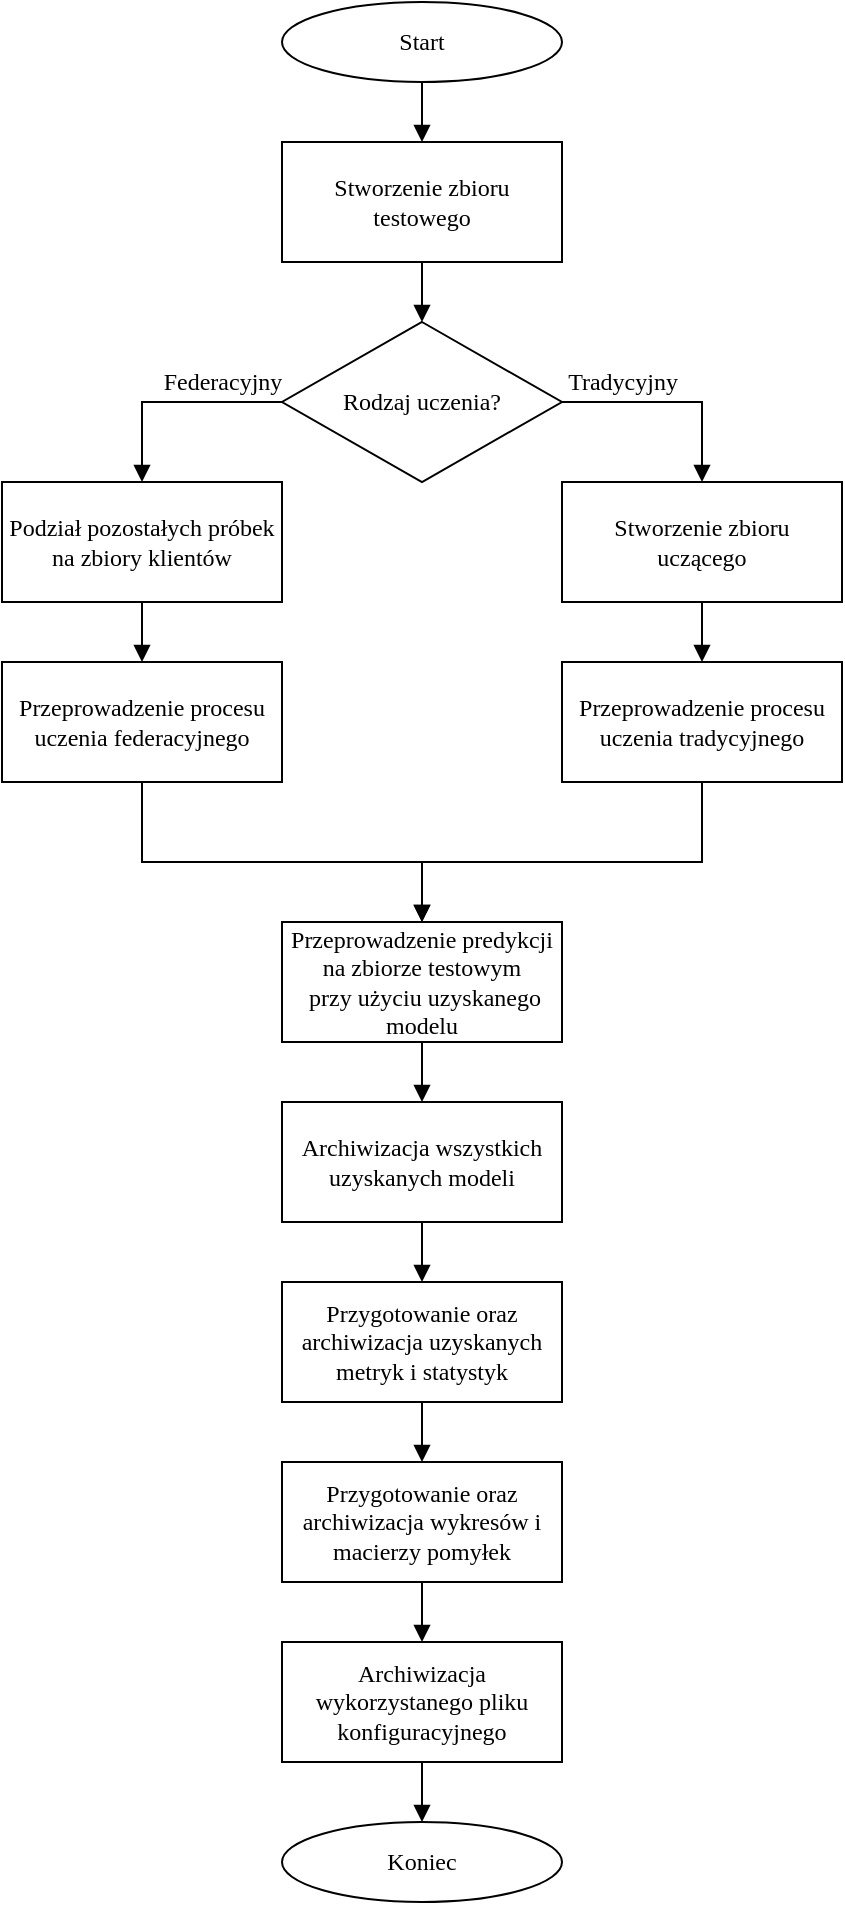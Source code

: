 <mxfile version="20.3.0" type="device"><diagram id="IKlAX0XOfTtJyxSx3uCb" name="Strona-1"><mxGraphModel dx="2066" dy="1131" grid="1" gridSize="10" guides="1" tooltips="1" connect="1" arrows="1" fold="1" page="1" pageScale="1" pageWidth="827" pageHeight="1169" math="0" shadow="0"><root><mxCell id="0"/><mxCell id="1" parent="0"/><mxCell id="I8MPHTsnehs0AhjHcAbh-18" style="edgeStyle=orthogonalEdgeStyle;rounded=0;orthogonalLoop=1;jettySize=auto;html=1;exitX=0.5;exitY=1;exitDx=0;exitDy=0;entryX=0.5;entryY=0;entryDx=0;entryDy=0;fontFamily=Times New Roman;endArrow=block;endFill=1;" edge="1" parent="1" source="I8MPHTsnehs0AhjHcAbh-2" target="I8MPHTsnehs0AhjHcAbh-4"><mxGeometry relative="1" as="geometry"/></mxCell><mxCell id="I8MPHTsnehs0AhjHcAbh-2" value="&lt;font face=&quot;Times New Roman&quot;&gt;Start&lt;/font&gt;" style="ellipse;whiteSpace=wrap;html=1;" vertex="1" parent="1"><mxGeometry x="300" y="80" width="140" height="40" as="geometry"/></mxCell><mxCell id="I8MPHTsnehs0AhjHcAbh-19" style="edgeStyle=orthogonalEdgeStyle;rounded=0;orthogonalLoop=1;jettySize=auto;html=1;exitX=0.5;exitY=1;exitDx=0;exitDy=0;entryX=0.5;entryY=0;entryDx=0;entryDy=0;fontFamily=Times New Roman;endArrow=block;endFill=1;" edge="1" parent="1" source="I8MPHTsnehs0AhjHcAbh-4" target="I8MPHTsnehs0AhjHcAbh-5"><mxGeometry relative="1" as="geometry"/></mxCell><mxCell id="I8MPHTsnehs0AhjHcAbh-4" value="Stworzenie zbioru testowego" style="rounded=0;whiteSpace=wrap;html=1;fontFamily=Times New Roman;" vertex="1" parent="1"><mxGeometry x="300" y="150" width="140" height="60" as="geometry"/></mxCell><mxCell id="I8MPHTsnehs0AhjHcAbh-20" style="edgeStyle=orthogonalEdgeStyle;rounded=0;orthogonalLoop=1;jettySize=auto;html=1;exitX=0;exitY=0.5;exitDx=0;exitDy=0;fontFamily=Times New Roman;endArrow=block;endFill=1;" edge="1" parent="1" source="I8MPHTsnehs0AhjHcAbh-5" target="I8MPHTsnehs0AhjHcAbh-7"><mxGeometry relative="1" as="geometry"/></mxCell><mxCell id="I8MPHTsnehs0AhjHcAbh-21" style="edgeStyle=orthogonalEdgeStyle;rounded=0;orthogonalLoop=1;jettySize=auto;html=1;exitX=1;exitY=0.5;exitDx=0;exitDy=0;entryX=0.5;entryY=0;entryDx=0;entryDy=0;fontFamily=Times New Roman;endArrow=block;endFill=1;" edge="1" parent="1" source="I8MPHTsnehs0AhjHcAbh-5" target="I8MPHTsnehs0AhjHcAbh-6"><mxGeometry relative="1" as="geometry"/></mxCell><mxCell id="I8MPHTsnehs0AhjHcAbh-5" value="Rodzaj uczenia?" style="rhombus;whiteSpace=wrap;html=1;fontFamily=Times New Roman;" vertex="1" parent="1"><mxGeometry x="300" y="240" width="140" height="80" as="geometry"/></mxCell><mxCell id="I8MPHTsnehs0AhjHcAbh-23" style="edgeStyle=orthogonalEdgeStyle;rounded=0;orthogonalLoop=1;jettySize=auto;html=1;exitX=0.5;exitY=1;exitDx=0;exitDy=0;entryX=0.5;entryY=0;entryDx=0;entryDy=0;fontFamily=Times New Roman;endArrow=block;endFill=1;" edge="1" parent="1" source="I8MPHTsnehs0AhjHcAbh-6" target="I8MPHTsnehs0AhjHcAbh-8"><mxGeometry relative="1" as="geometry"/></mxCell><mxCell id="I8MPHTsnehs0AhjHcAbh-6" value="Stworzenie zbioru &lt;br&gt;uczącego" style="rounded=0;whiteSpace=wrap;html=1;fontFamily=Times New Roman;" vertex="1" parent="1"><mxGeometry x="440" y="320" width="140" height="60" as="geometry"/></mxCell><mxCell id="I8MPHTsnehs0AhjHcAbh-22" style="edgeStyle=orthogonalEdgeStyle;rounded=0;orthogonalLoop=1;jettySize=auto;html=1;exitX=0.5;exitY=1;exitDx=0;exitDy=0;entryX=0.5;entryY=0;entryDx=0;entryDy=0;fontFamily=Times New Roman;endArrow=block;endFill=1;" edge="1" parent="1" source="I8MPHTsnehs0AhjHcAbh-7" target="I8MPHTsnehs0AhjHcAbh-9"><mxGeometry relative="1" as="geometry"/></mxCell><mxCell id="I8MPHTsnehs0AhjHcAbh-7" value="Podział pozostałych próbek na zbiory klientów" style="rounded=0;whiteSpace=wrap;html=1;fontFamily=Times New Roman;" vertex="1" parent="1"><mxGeometry x="160" y="320" width="140" height="60" as="geometry"/></mxCell><mxCell id="I8MPHTsnehs0AhjHcAbh-25" style="edgeStyle=orthogonalEdgeStyle;rounded=0;orthogonalLoop=1;jettySize=auto;html=1;exitX=0.5;exitY=1;exitDx=0;exitDy=0;entryX=0.5;entryY=0;entryDx=0;entryDy=0;fontFamily=Times New Roman;endArrow=block;endFill=1;" edge="1" parent="1" source="I8MPHTsnehs0AhjHcAbh-8" target="I8MPHTsnehs0AhjHcAbh-10"><mxGeometry relative="1" as="geometry"><Array as="points"><mxPoint x="510" y="510"/><mxPoint x="370" y="510"/></Array></mxGeometry></mxCell><mxCell id="I8MPHTsnehs0AhjHcAbh-8" value="Przeprowadzenie procesu uczenia tradycyjnego" style="rounded=0;whiteSpace=wrap;html=1;fontFamily=Times New Roman;" vertex="1" parent="1"><mxGeometry x="440" y="410" width="140" height="60" as="geometry"/></mxCell><mxCell id="I8MPHTsnehs0AhjHcAbh-24" style="edgeStyle=orthogonalEdgeStyle;rounded=0;orthogonalLoop=1;jettySize=auto;html=1;exitX=0.5;exitY=1;exitDx=0;exitDy=0;entryX=0.5;entryY=0;entryDx=0;entryDy=0;fontFamily=Times New Roman;endArrow=block;endFill=1;" edge="1" parent="1" source="I8MPHTsnehs0AhjHcAbh-9" target="I8MPHTsnehs0AhjHcAbh-10"><mxGeometry relative="1" as="geometry"><Array as="points"><mxPoint x="230" y="510"/><mxPoint x="370" y="510"/></Array></mxGeometry></mxCell><mxCell id="I8MPHTsnehs0AhjHcAbh-9" value="Przeprowadzenie procesu uczenia federacyjnego" style="rounded=0;whiteSpace=wrap;html=1;fontFamily=Times New Roman;" vertex="1" parent="1"><mxGeometry x="160" y="410" width="140" height="60" as="geometry"/></mxCell><mxCell id="I8MPHTsnehs0AhjHcAbh-26" style="edgeStyle=orthogonalEdgeStyle;rounded=0;orthogonalLoop=1;jettySize=auto;html=1;exitX=0.5;exitY=1;exitDx=0;exitDy=0;entryX=0.5;entryY=0;entryDx=0;entryDy=0;fontFamily=Times New Roman;endArrow=block;endFill=1;" edge="1" parent="1" source="I8MPHTsnehs0AhjHcAbh-10" target="I8MPHTsnehs0AhjHcAbh-11"><mxGeometry relative="1" as="geometry"/></mxCell><mxCell id="I8MPHTsnehs0AhjHcAbh-10" value="Przeprowadzenie predykcji na zbiorze testowym&lt;br&gt;&amp;nbsp;przy użyciu uzyskanego modelu" style="rounded=0;whiteSpace=wrap;html=1;fontFamily=Times New Roman;" vertex="1" parent="1"><mxGeometry x="300" y="540" width="140" height="60" as="geometry"/></mxCell><mxCell id="I8MPHTsnehs0AhjHcAbh-27" style="edgeStyle=orthogonalEdgeStyle;rounded=0;orthogonalLoop=1;jettySize=auto;html=1;exitX=0.5;exitY=1;exitDx=0;exitDy=0;entryX=0.5;entryY=0;entryDx=0;entryDy=0;fontFamily=Times New Roman;endArrow=block;endFill=1;" edge="1" parent="1" source="I8MPHTsnehs0AhjHcAbh-11" target="I8MPHTsnehs0AhjHcAbh-12"><mxGeometry relative="1" as="geometry"/></mxCell><mxCell id="I8MPHTsnehs0AhjHcAbh-11" value="Archiwizacja wszystkich uzyskanych modeli" style="rounded=0;whiteSpace=wrap;html=1;fontFamily=Times New Roman;" vertex="1" parent="1"><mxGeometry x="300" y="630" width="140" height="60" as="geometry"/></mxCell><mxCell id="I8MPHTsnehs0AhjHcAbh-28" style="edgeStyle=orthogonalEdgeStyle;rounded=0;orthogonalLoop=1;jettySize=auto;html=1;exitX=0.5;exitY=1;exitDx=0;exitDy=0;entryX=0.5;entryY=0;entryDx=0;entryDy=0;fontFamily=Times New Roman;endArrow=block;endFill=1;" edge="1" parent="1" source="I8MPHTsnehs0AhjHcAbh-12" target="I8MPHTsnehs0AhjHcAbh-13"><mxGeometry relative="1" as="geometry"/></mxCell><mxCell id="I8MPHTsnehs0AhjHcAbh-12" value="Przygotowanie oraz archiwizacja uzyskanych metryk i statystyk" style="rounded=0;whiteSpace=wrap;html=1;fontFamily=Times New Roman;" vertex="1" parent="1"><mxGeometry x="300" y="720" width="140" height="60" as="geometry"/></mxCell><mxCell id="I8MPHTsnehs0AhjHcAbh-29" style="edgeStyle=orthogonalEdgeStyle;rounded=0;orthogonalLoop=1;jettySize=auto;html=1;exitX=0.5;exitY=1;exitDx=0;exitDy=0;entryX=0.5;entryY=0;entryDx=0;entryDy=0;fontFamily=Times New Roman;endArrow=block;endFill=1;" edge="1" parent="1" source="I8MPHTsnehs0AhjHcAbh-13" target="I8MPHTsnehs0AhjHcAbh-14"><mxGeometry relative="1" as="geometry"/></mxCell><mxCell id="I8MPHTsnehs0AhjHcAbh-13" value="Przygotowanie oraz archiwizacja wykresów i macierzy pomyłek" style="rounded=0;whiteSpace=wrap;html=1;fontFamily=Times New Roman;" vertex="1" parent="1"><mxGeometry x="300" y="810" width="140" height="60" as="geometry"/></mxCell><mxCell id="I8MPHTsnehs0AhjHcAbh-30" style="edgeStyle=orthogonalEdgeStyle;rounded=0;orthogonalLoop=1;jettySize=auto;html=1;exitX=0.5;exitY=1;exitDx=0;exitDy=0;entryX=0.5;entryY=0;entryDx=0;entryDy=0;fontFamily=Times New Roman;endArrow=block;endFill=1;" edge="1" parent="1" source="I8MPHTsnehs0AhjHcAbh-14" target="I8MPHTsnehs0AhjHcAbh-15"><mxGeometry relative="1" as="geometry"/></mxCell><mxCell id="I8MPHTsnehs0AhjHcAbh-14" value="Archiwizacja wykorzystanego pliku konfiguracyjnego" style="rounded=0;whiteSpace=wrap;html=1;fontFamily=Times New Roman;" vertex="1" parent="1"><mxGeometry x="300" y="900" width="140" height="60" as="geometry"/></mxCell><mxCell id="I8MPHTsnehs0AhjHcAbh-15" value="&lt;font face=&quot;Times New Roman&quot;&gt;Koniec&lt;/font&gt;" style="ellipse;whiteSpace=wrap;html=1;" vertex="1" parent="1"><mxGeometry x="300" y="990" width="140" height="40" as="geometry"/></mxCell><mxCell id="I8MPHTsnehs0AhjHcAbh-31" value="Federacyjny" style="text;html=1;align=center;verticalAlign=middle;resizable=0;points=[];autosize=1;strokeColor=none;fillColor=none;fontFamily=Times New Roman;" vertex="1" parent="1"><mxGeometry x="230" y="255" width="80" height="30" as="geometry"/></mxCell><mxCell id="I8MPHTsnehs0AhjHcAbh-32" value="Tradycyjny" style="text;html=1;align=center;verticalAlign=middle;resizable=0;points=[];autosize=1;strokeColor=none;fillColor=none;fontFamily=Times New Roman;" vertex="1" parent="1"><mxGeometry x="430" y="255" width="80" height="30" as="geometry"/></mxCell></root></mxGraphModel></diagram></mxfile>